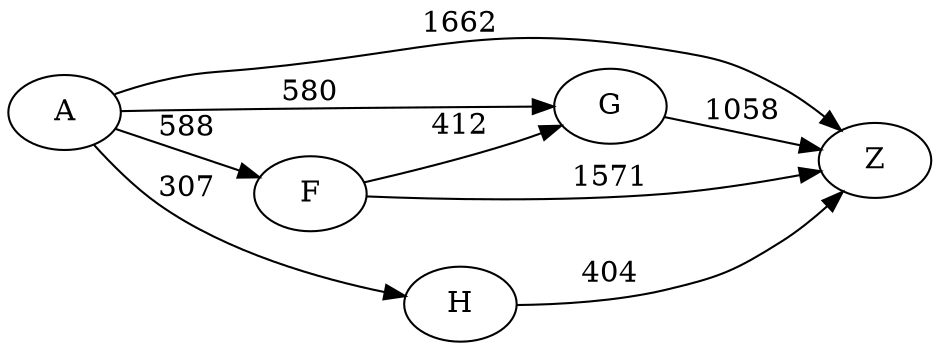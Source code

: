 digraph G {
	rankdir=LR size="8,5"
	A
	Z
	A -> Z [label=1662]
	A
	G
	A -> G [label=580]
	A
	F
	A -> F [label=588]
	A
	H
	A -> H [label=307]
	G
	Z
	G -> Z [label=1058]
	F
	G
	F -> G [label=412]
	F
	Z
	F -> Z [label=1571]
	H
	Z
	H -> Z [label=404]
}
